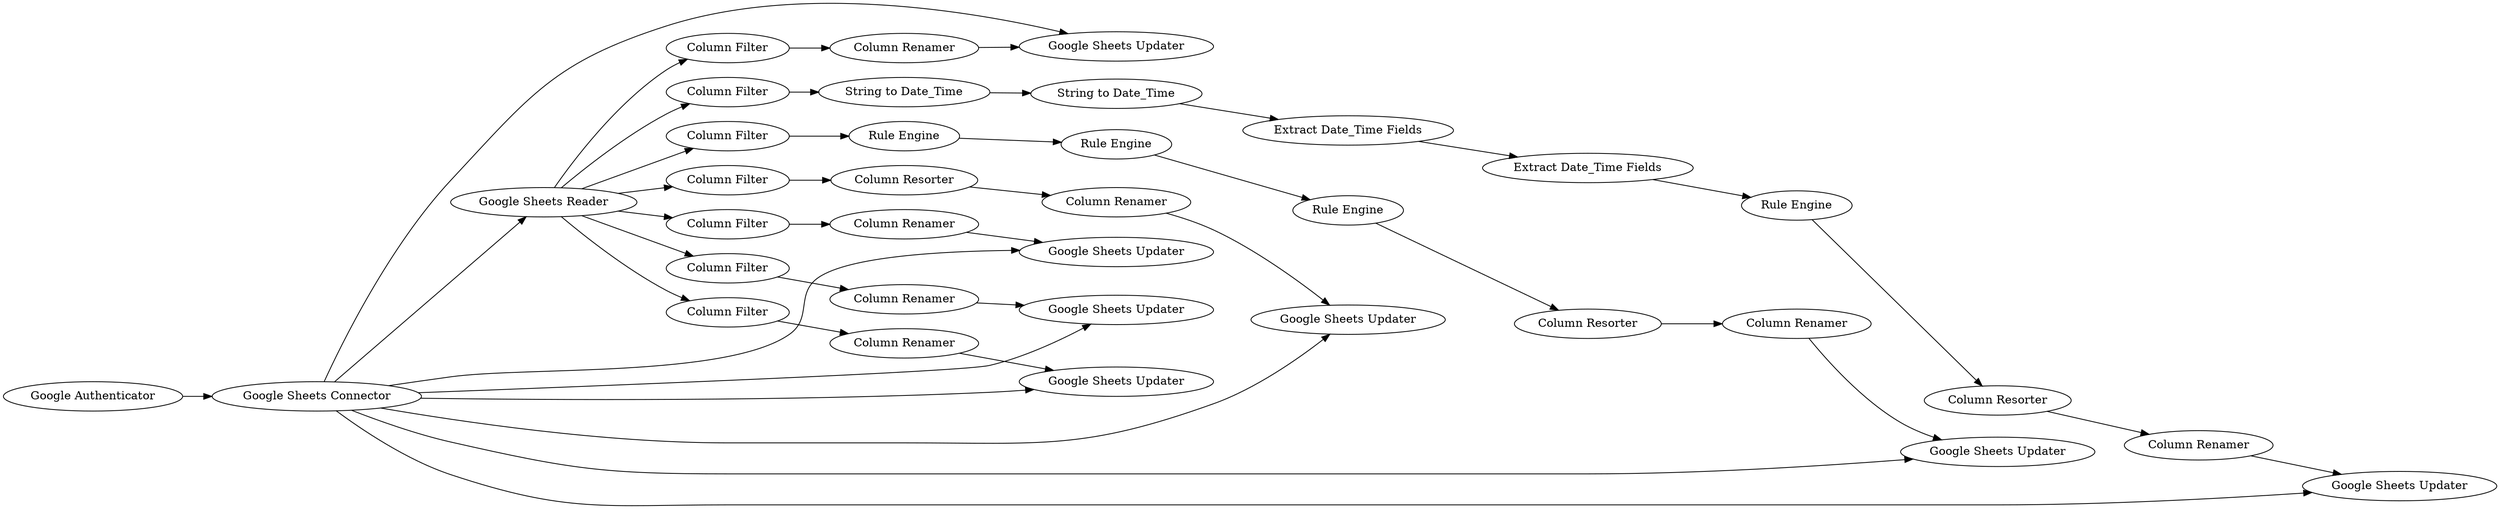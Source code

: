 digraph {
	"-402585567891330115_29" [label="Column Renamer"]
	"-402585567891330115_16" [label="Column Filter"]
	"-402585567891330115_31" [label="Google Sheets Updater"]
	"-402585567891330115_24" [label="Column Resorter"]
	"-402585567891330115_8" [label="Extract Date_Time Fields"]
	"-402585567891330115_22" [label="Rule Engine"]
	"-402585567891330115_13" [label="Column Resorter"]
	"-402585567891330115_1" [label="Google Authenticator"]
	"-402585567891330115_37" [label="Google Sheets Updater"]
	"-402585567891330115_11" [label="String to Date_Time"]
	"-402585567891330115_36" [label="Column Renamer"]
	"-402585567891330115_32" [label="Column Renamer"]
	"-402585567891330115_10" [label="Rule Engine"]
	"-402585567891330115_20" [label="Column Filter"]
	"-402585567891330115_12" [label="Extract Date_Time Fields"]
	"-402585567891330115_35" [label="Column Filter"]
	"-402585567891330115_30" [label="Column Filter"]
	"-402585567891330115_26" [label="Google Sheets Updater"]
	"-402585567891330115_21" [label="Rule Engine"]
	"-402585567891330115_23" [label="Rule Engine"]
	"-402585567891330115_33" [label="Column Filter"]
	"-402585567891330115_19" [label="Google Sheets Updater"]
	"-402585567891330115_7" [label="Column Filter"]
	"-402585567891330115_15" [label="Google Sheets Updater"]
	"-402585567891330115_17" [label="Column Resorter"]
	"-402585567891330115_25" [label="Column Renamer"]
	"-402585567891330115_9" [label="String to Date_Time"]
	"-402585567891330115_27" [label="Column Filter"]
	"-402585567891330115_14" [label="Column Renamer"]
	"-402585567891330115_5" [label="Google Sheets Connector"]
	"-402585567891330115_28" [label="Column Renamer"]
	"-402585567891330115_18" [label="Column Renamer"]
	"-402585567891330115_6" [label="Google Sheets Updater"]
	"-402585567891330115_34" [label="Google Sheets Updater"]
	"-402585567891330115_2" [label="Google Sheets Reader"]
	"-402585567891330115_22" -> "-402585567891330115_23"
	"-402585567891330115_2" -> "-402585567891330115_35"
	"-402585567891330115_5" -> "-402585567891330115_26"
	"-402585567891330115_5" -> "-402585567891330115_6"
	"-402585567891330115_18" -> "-402585567891330115_15"
	"-402585567891330115_16" -> "-402585567891330115_17"
	"-402585567891330115_23" -> "-402585567891330115_24"
	"-402585567891330115_30" -> "-402585567891330115_29"
	"-402585567891330115_27" -> "-402585567891330115_28"
	"-402585567891330115_29" -> "-402585567891330115_31"
	"-402585567891330115_5" -> "-402585567891330115_15"
	"-402585567891330115_2" -> "-402585567891330115_16"
	"-402585567891330115_36" -> "-402585567891330115_37"
	"-402585567891330115_25" -> "-402585567891330115_19"
	"-402585567891330115_5" -> "-402585567891330115_34"
	"-402585567891330115_14" -> "-402585567891330115_6"
	"-402585567891330115_11" -> "-402585567891330115_8"
	"-402585567891330115_1" -> "-402585567891330115_5"
	"-402585567891330115_5" -> "-402585567891330115_2"
	"-402585567891330115_2" -> "-402585567891330115_7"
	"-402585567891330115_8" -> "-402585567891330115_12"
	"-402585567891330115_17" -> "-402585567891330115_18"
	"-402585567891330115_12" -> "-402585567891330115_10"
	"-402585567891330115_21" -> "-402585567891330115_22"
	"-402585567891330115_9" -> "-402585567891330115_11"
	"-402585567891330115_2" -> "-402585567891330115_20"
	"-402585567891330115_5" -> "-402585567891330115_37"
	"-402585567891330115_20" -> "-402585567891330115_21"
	"-402585567891330115_2" -> "-402585567891330115_27"
	"-402585567891330115_2" -> "-402585567891330115_30"
	"-402585567891330115_32" -> "-402585567891330115_34"
	"-402585567891330115_13" -> "-402585567891330115_14"
	"-402585567891330115_28" -> "-402585567891330115_26"
	"-402585567891330115_10" -> "-402585567891330115_13"
	"-402585567891330115_33" -> "-402585567891330115_32"
	"-402585567891330115_24" -> "-402585567891330115_25"
	"-402585567891330115_5" -> "-402585567891330115_19"
	"-402585567891330115_5" -> "-402585567891330115_31"
	"-402585567891330115_2" -> "-402585567891330115_33"
	"-402585567891330115_35" -> "-402585567891330115_36"
	"-402585567891330115_7" -> "-402585567891330115_9"
	rankdir=LR
}
